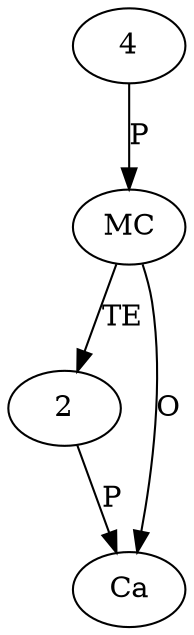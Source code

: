 digraph "AUG" {

  1 [ label="MC" s="sleep()" t="Thread" l="115" ];
  2 [ t="InterruptedException" n="ex" ];
  3 [ label="Ca" t="InterruptedException" ];
  4 [ t="int" v="550" ];
  4 -> 1 [ label="P" ];
  1 -> 2 [ label="TE" ];
  2 -> 3 [ label="P" ];
  1 -> 3 [ label="O" ];
}
